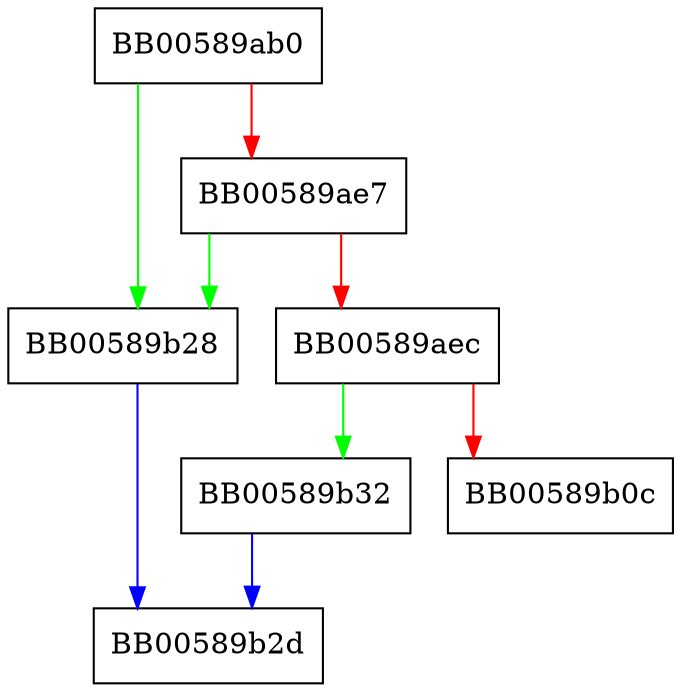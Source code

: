 digraph EC_GROUP_set_seed {
  node [shape="box"];
  graph [splines=ortho];
  BB00589ab0 -> BB00589b28 [color="green"];
  BB00589ab0 -> BB00589ae7 [color="red"];
  BB00589ae7 -> BB00589b28 [color="green"];
  BB00589ae7 -> BB00589aec [color="red"];
  BB00589aec -> BB00589b32 [color="green"];
  BB00589aec -> BB00589b0c [color="red"];
  BB00589b28 -> BB00589b2d [color="blue"];
  BB00589b32 -> BB00589b2d [color="blue"];
}